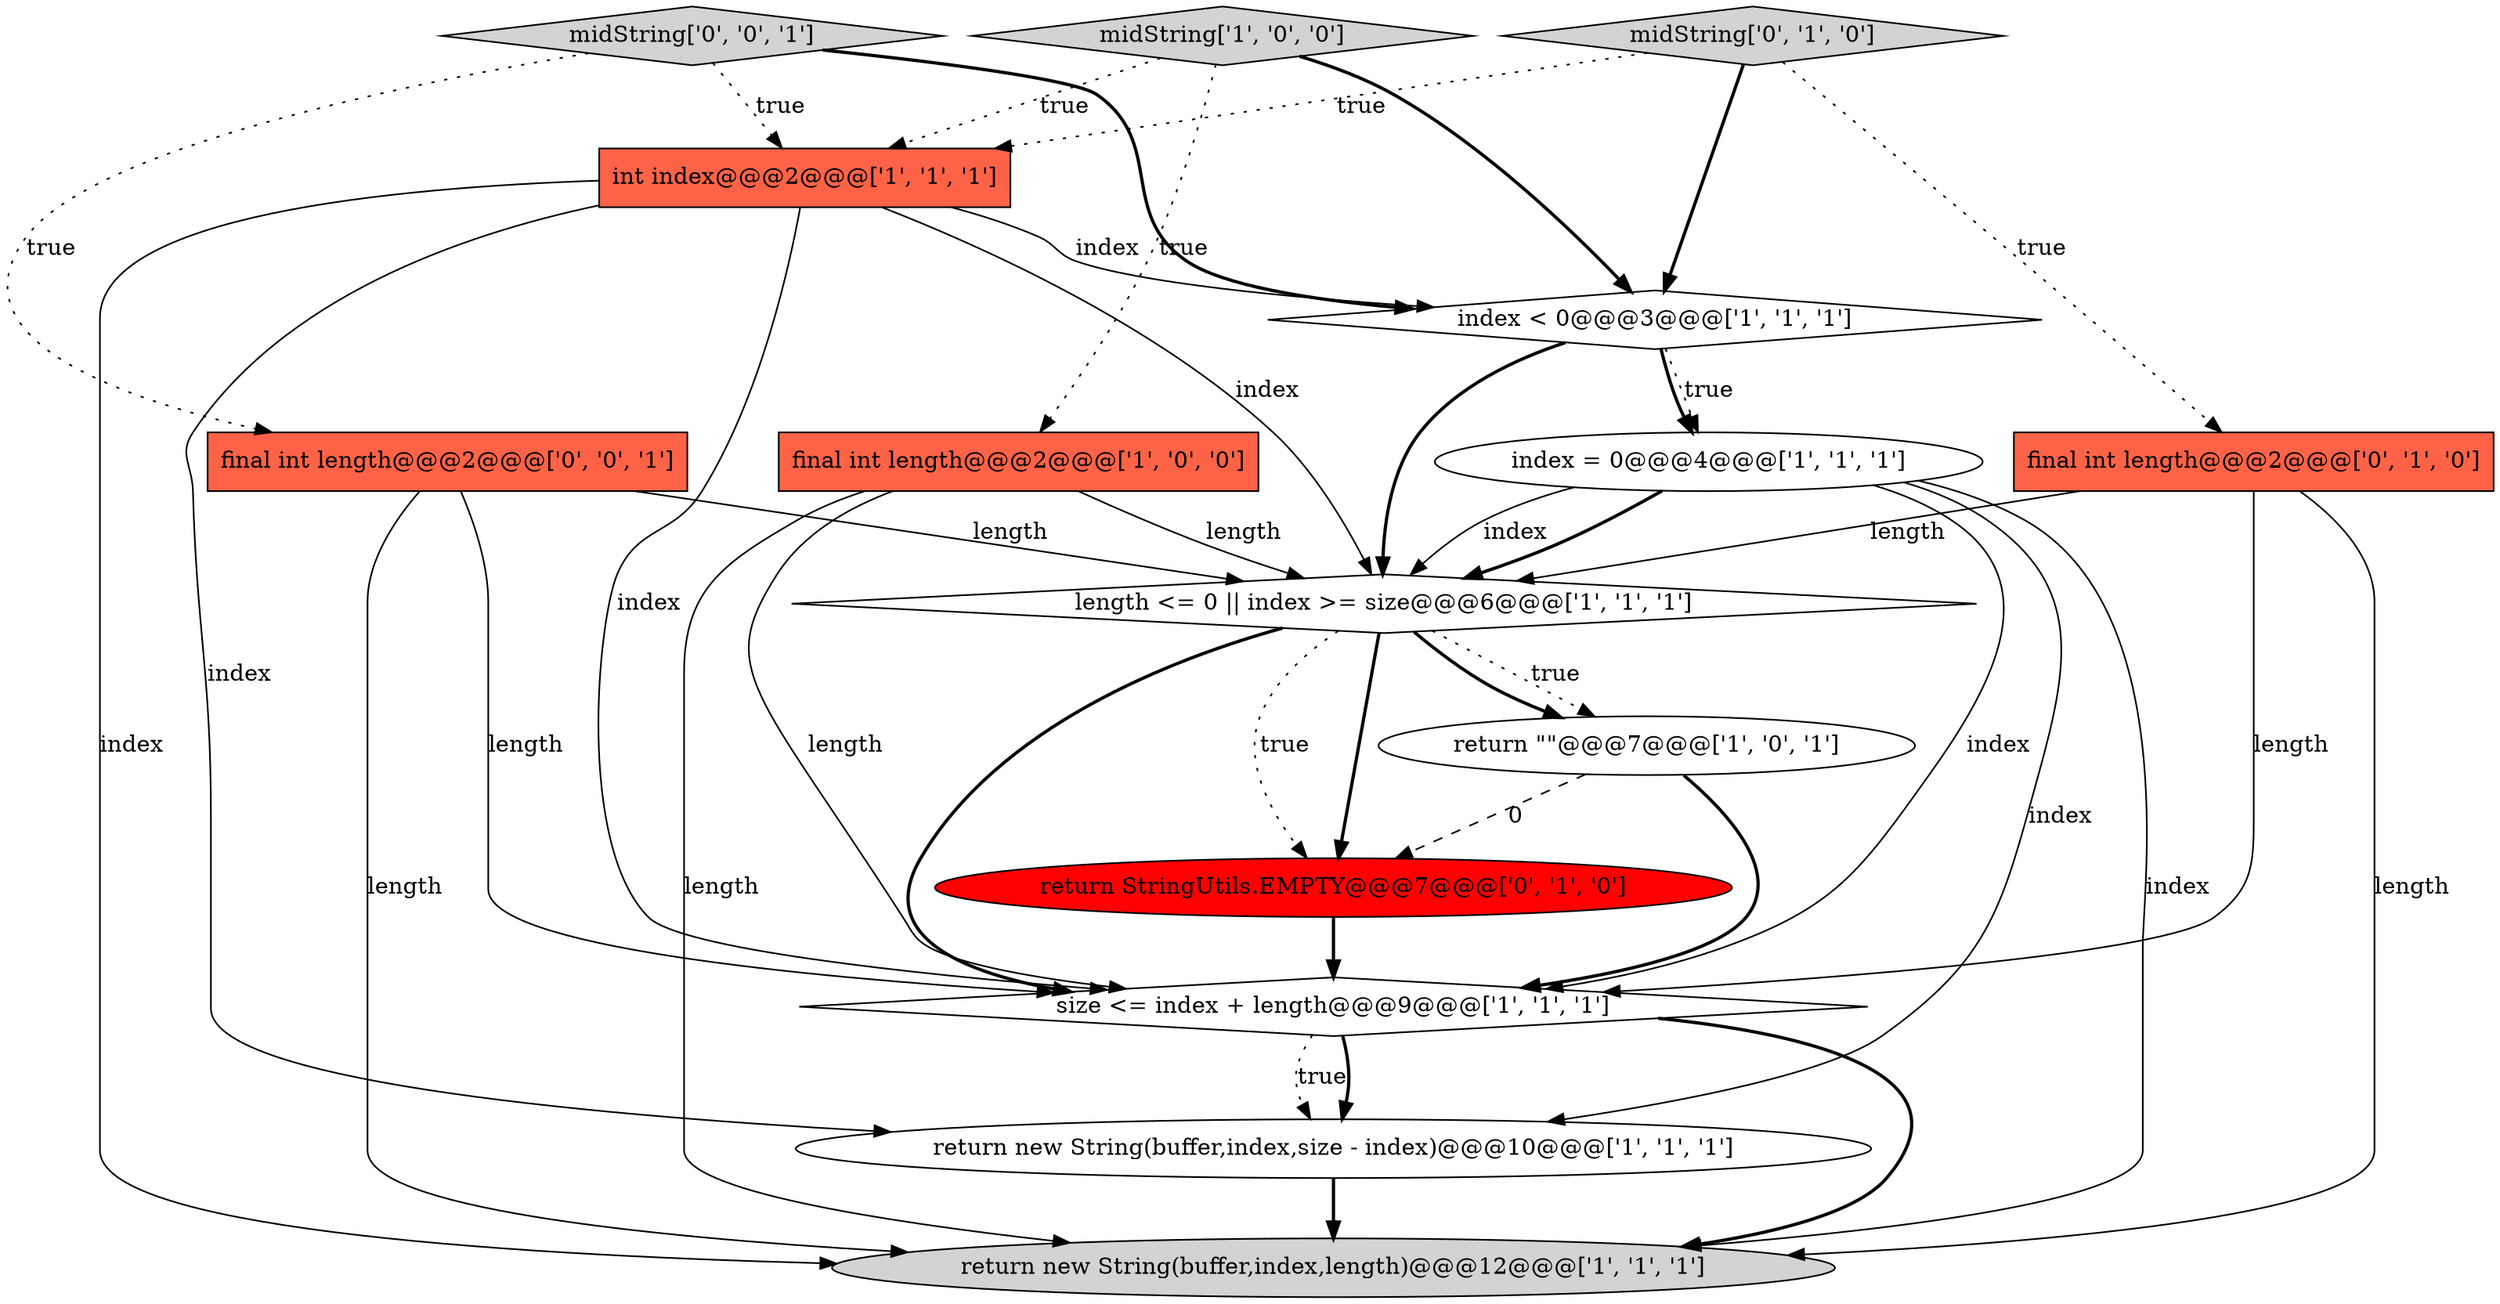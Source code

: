 digraph {
4 [style = filled, label = "midString['1', '0', '0']", fillcolor = lightgray, shape = diamond image = "AAA0AAABBB1BBB"];
1 [style = filled, label = "index < 0@@@3@@@['1', '1', '1']", fillcolor = white, shape = diamond image = "AAA0AAABBB1BBB"];
9 [style = filled, label = "int index@@@2@@@['1', '1', '1']", fillcolor = tomato, shape = box image = "AAA0AAABBB1BBB"];
6 [style = filled, label = "return \"\"@@@7@@@['1', '0', '1']", fillcolor = white, shape = ellipse image = "AAA0AAABBB1BBB"];
11 [style = filled, label = "final int length@@@2@@@['0', '1', '0']", fillcolor = tomato, shape = box image = "AAA0AAABBB2BBB"];
7 [style = filled, label = "length <= 0 || index >= size@@@6@@@['1', '1', '1']", fillcolor = white, shape = diamond image = "AAA0AAABBB1BBB"];
5 [style = filled, label = "final int length@@@2@@@['1', '0', '0']", fillcolor = tomato, shape = box image = "AAA0AAABBB1BBB"];
0 [style = filled, label = "index = 0@@@4@@@['1', '1', '1']", fillcolor = white, shape = ellipse image = "AAA0AAABBB1BBB"];
13 [style = filled, label = "midString['0', '0', '1']", fillcolor = lightgray, shape = diamond image = "AAA0AAABBB3BBB"];
8 [style = filled, label = "size <= index + length@@@9@@@['1', '1', '1']", fillcolor = white, shape = diamond image = "AAA0AAABBB1BBB"];
14 [style = filled, label = "final int length@@@2@@@['0', '0', '1']", fillcolor = tomato, shape = box image = "AAA0AAABBB3BBB"];
3 [style = filled, label = "return new String(buffer,index,length)@@@12@@@['1', '1', '1']", fillcolor = lightgray, shape = ellipse image = "AAA0AAABBB1BBB"];
2 [style = filled, label = "return new String(buffer,index,size - index)@@@10@@@['1', '1', '1']", fillcolor = white, shape = ellipse image = "AAA0AAABBB1BBB"];
12 [style = filled, label = "midString['0', '1', '0']", fillcolor = lightgray, shape = diamond image = "AAA0AAABBB2BBB"];
10 [style = filled, label = "return StringUtils.EMPTY@@@7@@@['0', '1', '0']", fillcolor = red, shape = ellipse image = "AAA1AAABBB2BBB"];
11->3 [style = solid, label="length"];
4->5 [style = dotted, label="true"];
7->6 [style = dotted, label="true"];
7->10 [style = dotted, label="true"];
7->10 [style = bold, label=""];
8->2 [style = dotted, label="true"];
2->3 [style = bold, label=""];
0->2 [style = solid, label="index"];
9->8 [style = solid, label="index"];
0->3 [style = solid, label="index"];
5->8 [style = solid, label="length"];
8->3 [style = bold, label=""];
1->0 [style = bold, label=""];
11->8 [style = solid, label="length"];
7->8 [style = bold, label=""];
12->1 [style = bold, label=""];
1->7 [style = bold, label=""];
14->7 [style = solid, label="length"];
13->1 [style = bold, label=""];
9->1 [style = solid, label="index"];
0->7 [style = bold, label=""];
0->8 [style = solid, label="index"];
12->11 [style = dotted, label="true"];
6->10 [style = dashed, label="0"];
5->3 [style = solid, label="length"];
14->3 [style = solid, label="length"];
9->2 [style = solid, label="index"];
10->8 [style = bold, label=""];
8->2 [style = bold, label=""];
11->7 [style = solid, label="length"];
9->7 [style = solid, label="index"];
5->7 [style = solid, label="length"];
7->6 [style = bold, label=""];
6->8 [style = bold, label=""];
14->8 [style = solid, label="length"];
4->1 [style = bold, label=""];
1->0 [style = dotted, label="true"];
4->9 [style = dotted, label="true"];
9->3 [style = solid, label="index"];
13->14 [style = dotted, label="true"];
0->7 [style = solid, label="index"];
12->9 [style = dotted, label="true"];
13->9 [style = dotted, label="true"];
}
